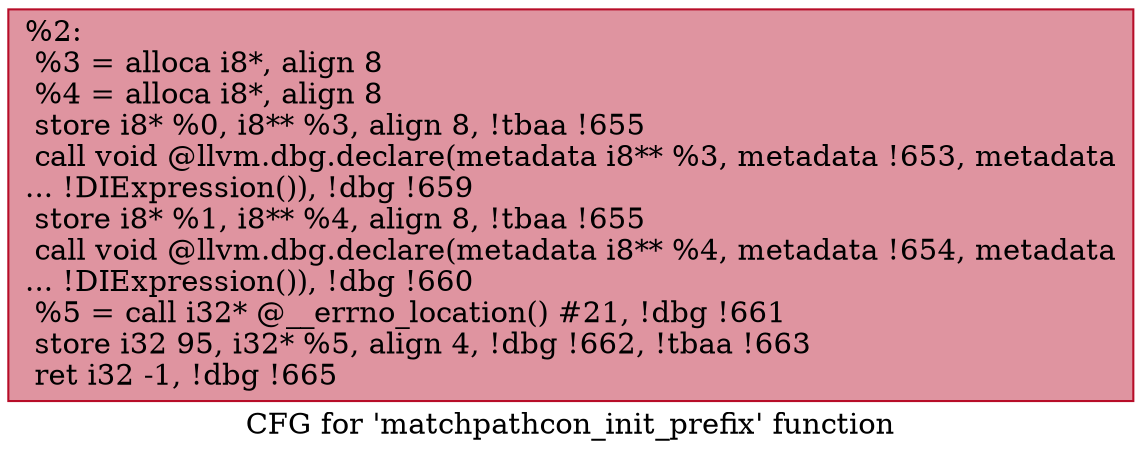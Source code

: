 digraph "CFG for 'matchpathcon_init_prefix' function" {
	label="CFG for 'matchpathcon_init_prefix' function";

	Node0x25b9290 [shape=record,color="#b70d28ff", style=filled, fillcolor="#b70d2870",label="{%2:\l  %3 = alloca i8*, align 8\l  %4 = alloca i8*, align 8\l  store i8* %0, i8** %3, align 8, !tbaa !655\l  call void @llvm.dbg.declare(metadata i8** %3, metadata !653, metadata\l... !DIExpression()), !dbg !659\l  store i8* %1, i8** %4, align 8, !tbaa !655\l  call void @llvm.dbg.declare(metadata i8** %4, metadata !654, metadata\l... !DIExpression()), !dbg !660\l  %5 = call i32* @__errno_location() #21, !dbg !661\l  store i32 95, i32* %5, align 4, !dbg !662, !tbaa !663\l  ret i32 -1, !dbg !665\l}"];
}

